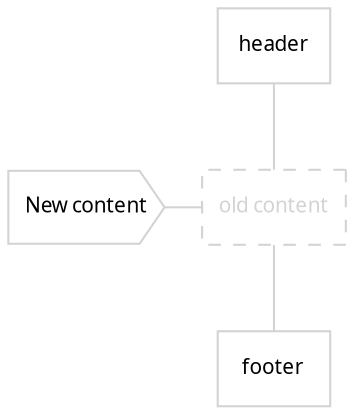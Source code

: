 graph g_boxes {
	graph[fontname="'Source Sans Pro', sans-serif", fontsize=12.0];
	node[shape=box, fontname="'Source Sans Pro', sans-serif", fontsize=10.0,
	     color=lightgray, style=filled, fillcolor=white];
	edge [color=lightgray]
	splines=line;

	a [label="header"]
	b [label="old content", fontcolor="lightgray", style=dashed]
	c [label="footer"]
	d [shape=cds, height=0.65, label="New content"]

	a -- b -- c
	d -- b

	{rank=same; d,b}
}
